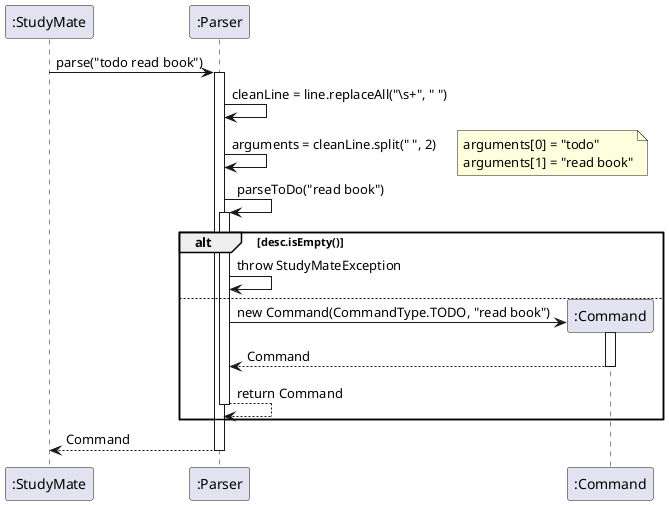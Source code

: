 @startuml
'https://plantuml.com/sequence-diagram


participant ":StudyMate" as StudyMate
participant ":Parser" as Parser
participant ":Command" as Command

StudyMate -> Parser: parse("todo read book")
activate Parser

Parser -> Parser: cleanLine = line.replaceAll("\\s+", " ")
Parser -> Parser: arguments = cleanLine.split(" ", 2)
note right: arguments[0] = "todo"\narguments[1] = "read book"

Parser -> Parser: parseToDo("read book")
activate Parser

alt desc.isEmpty()
    Parser -> Parser: throw StudyMateException
else
    create Command
    Parser -> Command: new Command(CommandType.TODO, "read book")
    activate Command
    Command --> Parser: Command
    deactivate Command
    Parser --> Parser: return Command
    deactivate Parser
end

Parser --> StudyMate: Command
deactivate Parser

@enduml